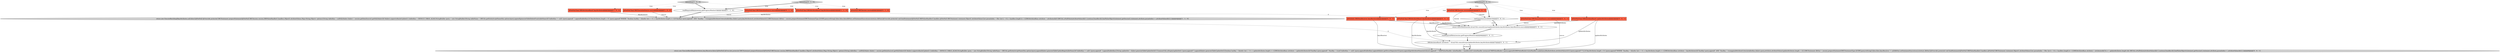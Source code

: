 digraph {
16 [style = filled, label = "@NotNull final DBSAttributeBase(( keyAttributes@@@2@@@['0', '0', '1']", fillcolor = tomato, shape = box image = "AAA0AAABBB3BBB"];
4 [style = filled, label = "return new ExecuteBatchImpl(keyAttributes,null,false){@NotNull @Override protected DBCStatement prepareStatement(@NotNull DBCSession session,DBDValueHandler(( handlers,Object(( attributeValues,Map<String,Object> options){String tableAlias = nullSQLDialect dialect = session.getDataSource().getSQLDialect()if (dialect.supportsAliasInUpdate()) {tableAlias = DEFAULT_TABLE_ALIAS}StringBuilder query = new StringBuilder()String tableName = DBUtils.getEntityScriptName(this,options)query.append(generateTableDeleteFrom(tableName))if (tableAlias != null) {query.append(' ').append(tableAlias)}if (keyAttributes.length > 0) {query.append(\"WHERE \")boolean hasKey = falsefor (int i = 0 i < keyAttributes.length i++){if (hasKey) query.append(\" AND \")hasKey = trueappendAttributeCriteria(tableAlias,dialect,query,keyAttributes(i(,attributeValues(i()}}DBCStatement dbStat = session.prepareStatement(DBCStatementType.QUERY,query.toString(),false,false,false)dbStat.setStatementSource(source)return dbStat}@Override protected void bindStatement(@NotNull DBDValueHandler(( handlers,@NotNull DBCStatement statement,Object(( attributeValues){int paramIndex = 0for (int k = 0 k < handlers.length k++){DBSAttributeBase attribute = attributes(k(if (DBUtils.isNullValue(attributeValues(k()) {continue}handlers(k(.bindValueObject(statement.getSession(),statement,attribute,paramIndex++,attributeValues(k()}}}@@@4@@@['1', '1', '0']", fillcolor = lightgray, shape = ellipse image = "AAA0AAABBB1BBB"];
18 [style = filled, label = "readRequiredMeta(session.getProgressMonitor())@@@6@@@['0', '0', '1']", fillcolor = white, shape = ellipse image = "AAA0AAABBB3BBB"];
1 [style = filled, label = "deleteData['1', '0', '0']", fillcolor = lightgray, shape = diamond image = "AAA0AAABBB1BBB"];
8 [style = filled, label = "@NotNull DBCSession session@@@2@@@['0', '1', '0']", fillcolor = tomato, shape = box image = "AAA0AAABBB2BBB"];
7 [style = filled, label = "@NotNull final DBCExecutionSource source@@@2@@@['0', '1', '0']", fillcolor = tomato, shape = box image = "AAA0AAABBB2BBB"];
9 [style = filled, label = "@NotNull final DBCExecutionSource source@@@2@@@['0', '0', '1']", fillcolor = tomato, shape = box image = "AAA0AAABBB3BBB"];
5 [style = filled, label = "@NotNull final DBSAttributeBase(( keyAttributes@@@2@@@['1', '1', '0']", fillcolor = tomato, shape = box image = "AAA0AAABBB1BBB"];
13 [style = filled, label = "return insertData(session,ArrayUtils.concatArrays(updateAttributes,keyAttributes),keysReceiver,source)@@@4@@@['0', '0', '1']", fillcolor = white, shape = ellipse image = "AAA0AAABBB3BBB"];
17 [style = filled, label = "useUpsert(session)@@@3@@@['0', '0', '1']", fillcolor = white, shape = diamond image = "AAA0AAABBB3BBB"];
11 [style = filled, label = "@NotNull DBCSession session@@@2@@@['0', '0', '1']", fillcolor = tomato, shape = box image = "AAA0AAABBB3BBB"];
12 [style = filled, label = "@NotNull final DBSAttributeBase(( updateAttributes@@@2@@@['0', '0', '1']", fillcolor = tomato, shape = box image = "AAA0AAABBB3BBB"];
14 [style = filled, label = "return new ExecuteBatchImpl(attributes,keysReceiver,false){@NotNull @Override protected DBCStatement prepareStatement(@NotNull DBCSession session,DBDValueHandler(( handlers,Object(( attributeValues,Map<String,Object> options){String tableAlias = nullSQLDialect dialect = session.getDataSource().getSQLDialect()if (dialect.supportsAliasInUpdate()) {tableAlias = DEFAULT_TABLE_ALIAS}StringBuilder query = new StringBuilder()String tableName = DBUtils.getEntityScriptName(this,options)query.append(dialect.generateTableUpdateBegin(tableName))if (tableAlias != null) {query.append(' ').append(tableAlias)}String updateSet = dialect.generateTableUpdateSet()if (!CommonUtils.isEmpty(updateSet)) {query.append(\"\").append(dialect.generateTableUpdateSet())}boolean hasKey = falsefor (int i = 0 i < updateAttributes.length i++){DBSAttributeBase attribute = updateAttributes(i(if (hasKey) query.append(\",\")hasKey = trueif (tableAlias != null) {query.append(tableAlias).append(dialect.getStructSeparator())}query.append(getAttributeName(attribute)).append(\"=\")DBDValueHandler valueHandler = handlers(i(if (valueHandler instanceof DBDValueBinder) {query.append(((DBDValueBinder)valueHandler).makeQueryBind(attribute,attributeValues(i())}{query.append(\"?\")}}if (keyAttributes.length > 0) {query.append(\"WHERE \")hasKey = falsefor (int i = 0 i < keyAttributes.length i++){DBSAttributeBase attribute = keyAttributes(i(if (hasKey) query.append(\" AND \")hasKey = trueappendAttributeCriteria(tableAlias,dialect,query,attribute,attributeValues(updateAttributes.length + i()}}DBCStatement dbStat = session.prepareStatement(DBCStatementType.QUERY,query.toString(),false,false,keysReceiver != null)dbStat.setStatementSource(source)return dbStat}@Override protected void bindStatement(@NotNull DBDValueHandler(( handlers,@NotNull DBCStatement statement,Object(( attributeValues){int paramIndex = 0for (int k = 0 k < handlers.length k++){DBSAttributeBase attribute = attributes(k(if (k >= updateAttributes.length && DBUtils.isNullValue(attributeValues(k()) {continue}handlers(k(.bindValueObject(statement.getSession(),statement,attribute,paramIndex++,attributeValues(k()}}}@@@8@@@['0', '0', '1']", fillcolor = lightgray, shape = ellipse image = "AAA0AAABBB3BBB"];
10 [style = filled, label = "@Nullable DBDDataReceiver keysReceiver@@@2@@@['0', '0', '1']", fillcolor = tomato, shape = box image = "AAA0AAABBB3BBB"];
15 [style = filled, label = "updateData['0', '0', '1']", fillcolor = lightgray, shape = diamond image = "AAA0AAABBB3BBB"];
19 [style = filled, label = "DBSAttributeBase(( attributes = ArrayUtils.concatArrays(updateAttributes,keyAttributes)@@@7@@@['0', '0', '1']", fillcolor = white, shape = ellipse image = "AAA0AAABBB3BBB"];
0 [style = filled, label = "@NotNull final DBCExecutionSource source@@@2@@@['1', '0', '0']", fillcolor = tomato, shape = box image = "AAA0AAABBB1BBB"];
6 [style = filled, label = "deleteData['0', '1', '0']", fillcolor = lightgray, shape = diamond image = "AAA0AAABBB2BBB"];
2 [style = filled, label = "readRequiredMeta(session.getProgressMonitor())@@@3@@@['1', '1', '0']", fillcolor = white, shape = ellipse image = "AAA0AAABBB1BBB"];
3 [style = filled, label = "@NotNull final DBSAttributeBase(( keyAttributes@@@2@@@['1', '0', '0']", fillcolor = tomato, shape = box image = "AAA0AAABBB1BBB"];
5->16 [style = dashed, label="0"];
2->4 [style = bold, label=""];
1->0 [style = dotted, label="true"];
6->7 [style = dotted, label="true"];
15->17 [style = bold, label=""];
17->13 [style = dotted, label="true"];
3->4 [style = solid, label="keyAttributes"];
16->19 [style = solid, label="keyAttributes"];
15->11 [style = dotted, label="true"];
10->13 [style = solid, label="keysReceiver"];
9->13 [style = solid, label="source"];
13->18 [style = bold, label=""];
6->2 [style = bold, label=""];
15->10 [style = dotted, label="true"];
12->19 [style = solid, label="updateAttributes"];
11->13 [style = solid, label="session"];
16->13 [style = solid, label="keyAttributes"];
6->5 [style = dotted, label="true"];
12->13 [style = solid, label="updateAttributes"];
6->8 [style = dotted, label="true"];
1->3 [style = dotted, label="true"];
9->14 [style = solid, label="source"];
11->17 [style = solid, label="session"];
18->19 [style = bold, label=""];
1->5 [style = dotted, label="true"];
17->13 [style = bold, label=""];
7->4 [style = solid, label="source"];
19->14 [style = solid, label="attributes"];
10->14 [style = solid, label="keysReceiver"];
5->4 [style = solid, label="keyAttributes"];
16->14 [style = solid, label="keyAttributes"];
15->16 [style = dotted, label="true"];
15->9 [style = dotted, label="true"];
19->14 [style = bold, label=""];
0->4 [style = solid, label="source"];
4->19 [style = dashed, label="0"];
12->14 [style = solid, label="updateAttributes"];
1->2 [style = bold, label=""];
15->12 [style = dotted, label="true"];
17->18 [style = bold, label=""];
}
